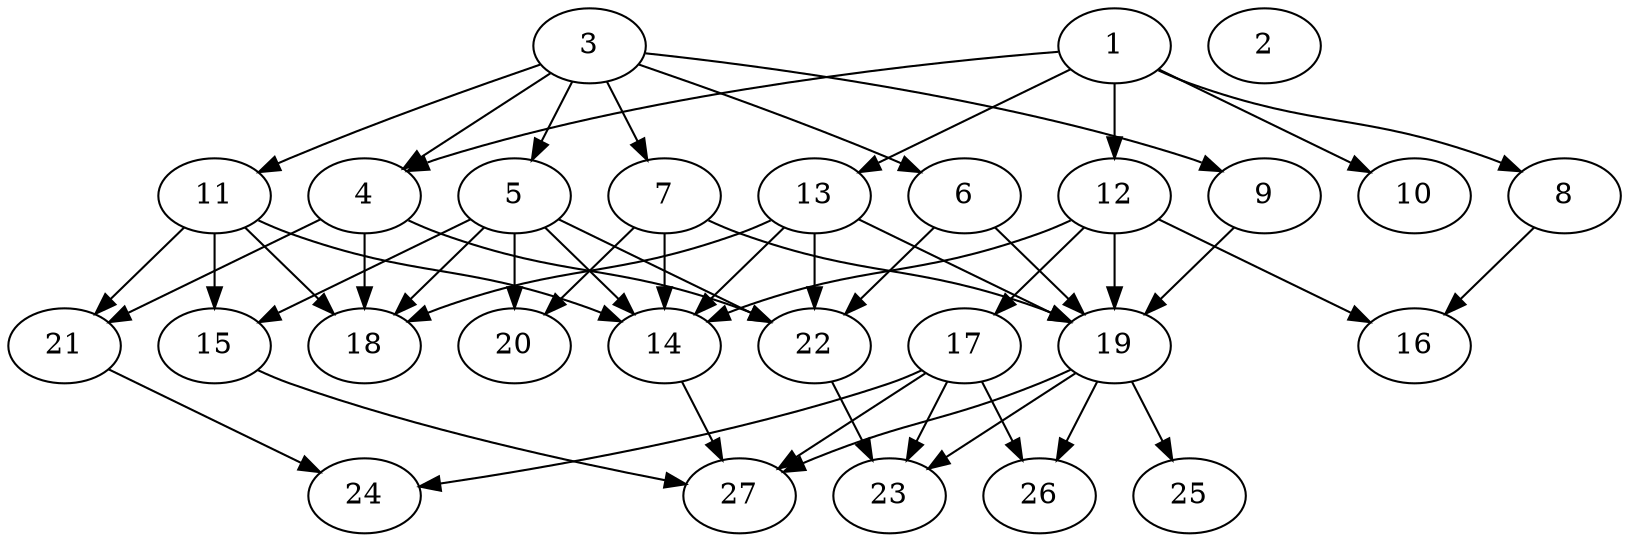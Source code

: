// DAG (tier=2-normal, mode=data, n=27, ccr=0.422, fat=0.593, density=0.476, regular=0.493, jump=0.140, mindata=2097152, maxdata=16777216)
// DAG automatically generated by daggen at Sun Aug 24 16:33:34 2025
// /home/ermia/Project/Environments/daggen/bin/daggen --dot --ccr 0.422 --fat 0.593 --regular 0.493 --density 0.476 --jump 0.140 --mindata 2097152 --maxdata 16777216 -n 27 
digraph G {
  1 [size="2164807871181921189888", alpha="0.02", expect_size="1082403935590960594944"]
  1 -> 4 [size ="1338760507686912"]
  1 -> 8 [size ="1338760507686912"]
  1 -> 10 [size ="1338760507686912"]
  1 -> 12 [size ="1338760507686912"]
  1 -> 13 [size ="1338760507686912"]
  2 [size="3046506961594634", alpha="0.18", expect_size="1523253480797317"]
  3 [size="7230146597322534", alpha="0.17", expect_size="3615073298661267"]
  3 -> 4 [size ="748172699762688"]
  3 -> 5 [size ="748172699762688"]
  3 -> 6 [size ="748172699762688"]
  3 -> 7 [size ="748172699762688"]
  3 -> 9 [size ="748172699762688"]
  3 -> 11 [size ="748172699762688"]
  4 [size="19383194077321740", alpha="0.11", expect_size="9691597038660870"]
  4 -> 18 [size ="584314496483328"]
  4 -> 21 [size ="584314496483328"]
  4 -> 22 [size ="584314496483328"]
  5 [size="232335395250424128", alpha="0.13", expect_size="116167697625212064"]
  5 -> 14 [size ="167312095182848"]
  5 -> 15 [size ="167312095182848"]
  5 -> 18 [size ="167312095182848"]
  5 -> 20 [size ="167312095182848"]
  5 -> 22 [size ="167312095182848"]
  6 [size="474843278828888192", alpha="0.19", expect_size="237421639414444096"]
  6 -> 19 [size ="248431679373312"]
  6 -> 22 [size ="248431679373312"]
  7 [size="41487650813607160", alpha="0.16", expect_size="20743825406803580"]
  7 -> 14 [size ="1384932345643008"]
  7 -> 19 [size ="1384932345643008"]
  7 -> 20 [size ="1384932345643008"]
  8 [size="475826398610562482176", alpha="0.03", expect_size="237913199305281241088"]
  8 -> 16 [size ="487590994116608"]
  9 [size="17984309493941990", alpha="0.08", expect_size="8992154746970995"]
  9 -> 19 [size ="441778062753792"]
  10 [size="924383873173530083328", alpha="0.01", expect_size="462191936586765041664"]
  11 [size="1061852773033436928", alpha="0.04", expect_size="530926386516718464"]
  11 -> 14 [size ="1372886707208192"]
  11 -> 15 [size ="1372886707208192"]
  11 -> 18 [size ="1372886707208192"]
  11 -> 21 [size ="1372886707208192"]
  12 [size="9917613504523016", alpha="0.15", expect_size="4958806752261508"]
  12 -> 14 [size ="948065049509888"]
  12 -> 16 [size ="948065049509888"]
  12 -> 17 [size ="948065049509888"]
  12 -> 19 [size ="948065049509888"]
  13 [size="706873291696899328", alpha="0.14", expect_size="353436645848449664"]
  13 -> 14 [size ="629544637693952"]
  13 -> 18 [size ="629544637693952"]
  13 -> 19 [size ="629544637693952"]
  13 -> 22 [size ="629544637693952"]
  14 [size="5725516811246667776", alpha="0.13", expect_size="2862758405623333888"]
  14 -> 27 [size ="1911673300451328"]
  15 [size="424087456396158697472", alpha="0.15", expect_size="212043728198079348736"]
  15 -> 27 [size ="451571930365952"]
  16 [size="28934530941645384", alpha="0.15", expect_size="14467265470822692"]
  17 [size="1064747623515319959552", alpha="0.01", expect_size="532373811757659979776"]
  17 -> 23 [size ="834169756188672"]
  17 -> 24 [size ="834169756188672"]
  17 -> 26 [size ="834169756188672"]
  17 -> 27 [size ="834169756188672"]
  18 [size="52826122210649920", alpha="0.11", expect_size="26413061105324960"]
  19 [size="2748023874553392128", alpha="0.04", expect_size="1374011937276696064"]
  19 -> 23 [size ="928370602803200"]
  19 -> 25 [size ="928370602803200"]
  19 -> 26 [size ="928370602803200"]
  19 -> 27 [size ="928370602803200"]
  20 [size="1879083304712128", alpha="0.10", expect_size="939541652356064"]
  21 [size="43902221514713240", alpha="0.14", expect_size="21951110757356620"]
  21 -> 24 [size ="1476283909275648"]
  22 [size="24237000564825408", alpha="0.15", expect_size="12118500282412704"]
  22 -> 23 [size ="444704948748288"]
  23 [size="1300829382135352064", alpha="0.16", expect_size="650414691067676032"]
  24 [size="2400626554015500468224", alpha="0.06", expect_size="1200313277007750234112"]
  25 [size="772108759820293636096", alpha="0.06", expect_size="386054379910146818048"]
  26 [size="166326064017625792", alpha="0.14", expect_size="83163032008812896"]
  27 [size="1427952639246407424", alpha="0.11", expect_size="713976319623203712"]
}